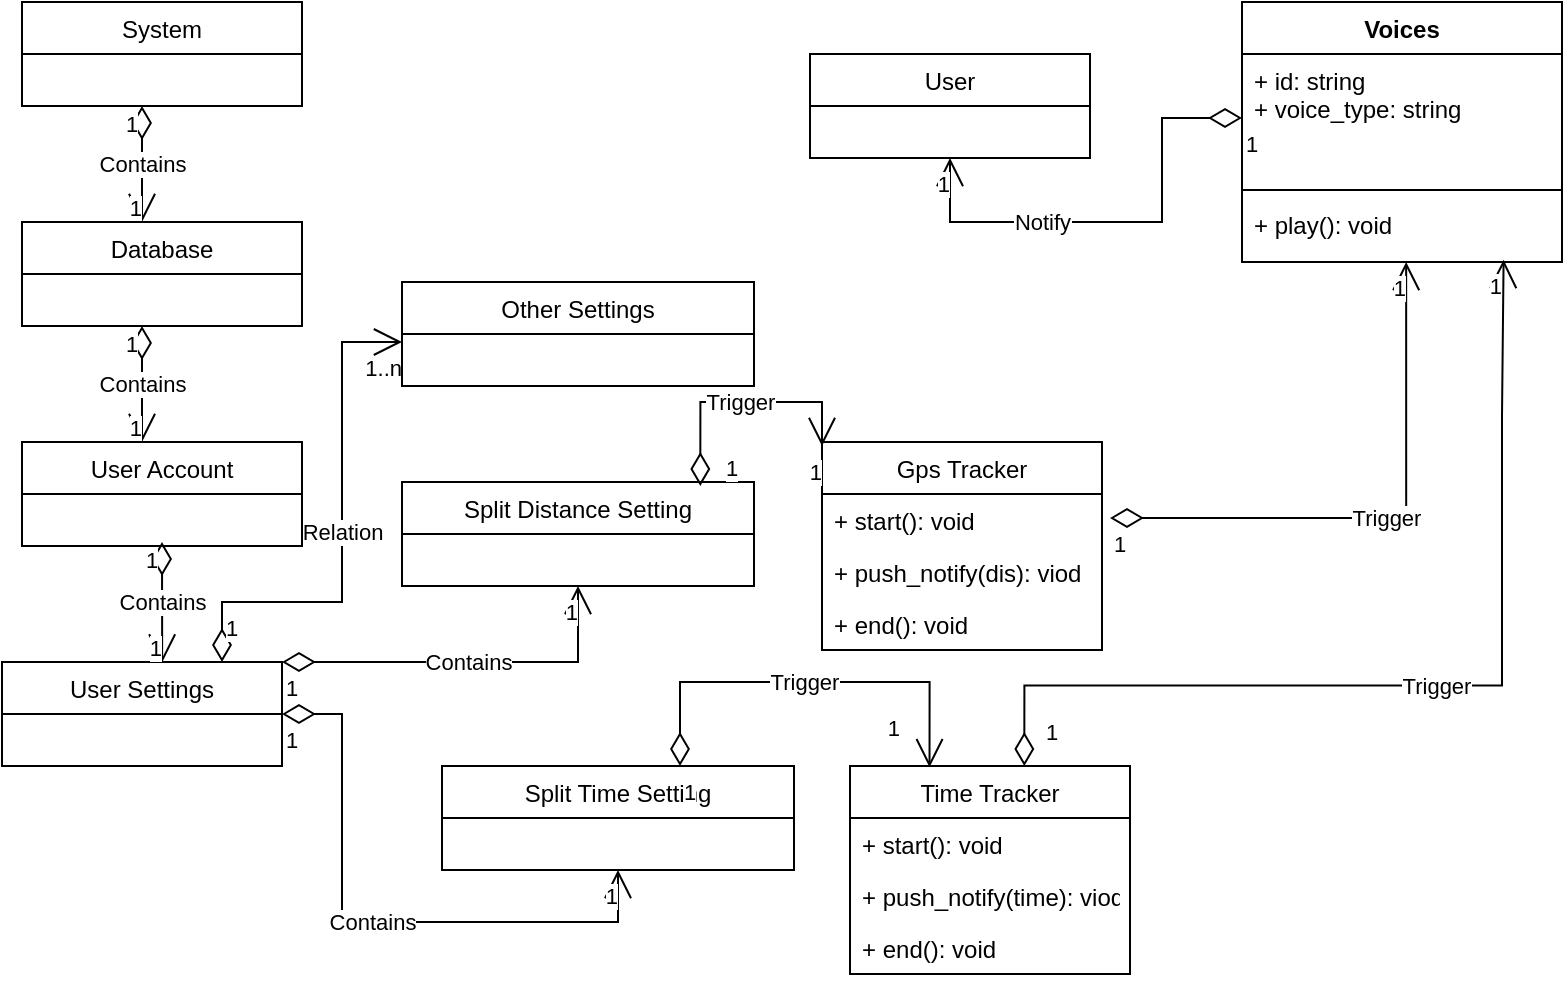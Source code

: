 <mxfile version="19.0.3" type="github">
  <diagram id="prtHgNgQTEPvFCAcTncT" name="Page-1">
    <mxGraphModel dx="1354" dy="756" grid="1" gridSize="10" guides="1" tooltips="1" connect="1" arrows="1" fold="1" page="1" pageScale="1" pageWidth="827" pageHeight="1169" math="0" shadow="0">
      <root>
        <mxCell id="0" />
        <mxCell id="1" parent="0" />
        <mxCell id="yMV8ov8nlBNydRuiG9V--11" value="Contains" style="endArrow=open;html=1;endSize=12;startArrow=diamondThin;startSize=14;startFill=0;edgeStyle=orthogonalEdgeStyle;rounded=0;exitX=0.5;exitY=1;exitDx=0;exitDy=0;" edge="1" parent="1" target="yMV8ov8nlBNydRuiG9V--94">
          <mxGeometry relative="1" as="geometry">
            <mxPoint x="80" y="202" as="sourcePoint" />
            <mxPoint x="80" y="268" as="targetPoint" />
            <Array as="points">
              <mxPoint x="80" y="250" />
              <mxPoint x="80" y="250" />
            </Array>
          </mxGeometry>
        </mxCell>
        <mxCell id="yMV8ov8nlBNydRuiG9V--12" value="1" style="edgeLabel;resizable=0;html=1;align=left;verticalAlign=top;" connectable="0" vertex="1" parent="yMV8ov8nlBNydRuiG9V--11">
          <mxGeometry x="-1" relative="1" as="geometry">
            <mxPoint x="-10" y="-4" as="offset" />
          </mxGeometry>
        </mxCell>
        <mxCell id="yMV8ov8nlBNydRuiG9V--13" value="1" style="edgeLabel;resizable=0;html=1;align=right;verticalAlign=top;" connectable="0" vertex="1" parent="yMV8ov8nlBNydRuiG9V--11">
          <mxGeometry x="1" relative="1" as="geometry">
            <mxPoint y="-20" as="offset" />
          </mxGeometry>
        </mxCell>
        <mxCell id="yMV8ov8nlBNydRuiG9V--47" value="Contains" style="endArrow=open;html=1;endSize=12;startArrow=diamondThin;startSize=14;startFill=0;edgeStyle=orthogonalEdgeStyle;rounded=0;exitX=1;exitY=0.5;exitDx=0;exitDy=0;entryX=0.5;entryY=1;entryDx=0;entryDy=0;" edge="1" parent="1" source="yMV8ov8nlBNydRuiG9V--93" target="yMV8ov8nlBNydRuiG9V--95">
          <mxGeometry relative="1" as="geometry">
            <mxPoint x="50" y="450" as="sourcePoint" />
            <mxPoint x="210" y="450" as="targetPoint" />
            <Array as="points">
              <mxPoint x="180" y="396" />
              <mxPoint x="180" y="500" />
              <mxPoint x="318" y="500" />
            </Array>
          </mxGeometry>
        </mxCell>
        <mxCell id="yMV8ov8nlBNydRuiG9V--48" value="1" style="edgeLabel;resizable=0;html=1;align=left;verticalAlign=top;" connectable="0" vertex="1" parent="yMV8ov8nlBNydRuiG9V--47">
          <mxGeometry x="-1" relative="1" as="geometry" />
        </mxCell>
        <mxCell id="yMV8ov8nlBNydRuiG9V--49" value="1" style="edgeLabel;resizable=0;html=1;align=right;verticalAlign=top;" connectable="0" vertex="1" parent="yMV8ov8nlBNydRuiG9V--47">
          <mxGeometry x="1" relative="1" as="geometry" />
        </mxCell>
        <mxCell id="yMV8ov8nlBNydRuiG9V--53" value="Relation" style="endArrow=open;html=1;endSize=12;startArrow=diamondThin;startSize=14;startFill=0;edgeStyle=orthogonalEdgeStyle;rounded=0;" edge="1" parent="1">
          <mxGeometry relative="1" as="geometry">
            <mxPoint x="120" y="370" as="sourcePoint" />
            <mxPoint x="210" y="210" as="targetPoint" />
            <Array as="points">
              <mxPoint x="120" y="340" />
              <mxPoint x="180" y="340" />
              <mxPoint x="180" y="210" />
            </Array>
          </mxGeometry>
        </mxCell>
        <mxCell id="yMV8ov8nlBNydRuiG9V--54" value="1" style="edgeLabel;resizable=0;html=1;align=left;verticalAlign=top;" connectable="0" vertex="1" parent="yMV8ov8nlBNydRuiG9V--53">
          <mxGeometry x="-1" relative="1" as="geometry">
            <mxPoint y="-30" as="offset" />
          </mxGeometry>
        </mxCell>
        <mxCell id="yMV8ov8nlBNydRuiG9V--55" value="1..n" style="edgeLabel;resizable=0;html=1;align=right;verticalAlign=top;" connectable="0" vertex="1" parent="yMV8ov8nlBNydRuiG9V--53">
          <mxGeometry x="1" relative="1" as="geometry" />
        </mxCell>
        <mxCell id="yMV8ov8nlBNydRuiG9V--64" value="System" style="swimlane;fontStyle=0;childLayout=stackLayout;horizontal=1;startSize=26;fillColor=none;horizontalStack=0;resizeParent=1;resizeParentMax=0;resizeLast=0;collapsible=1;marginBottom=0;" vertex="1" parent="1">
          <mxGeometry x="20" y="40" width="140" height="52" as="geometry" />
        </mxCell>
        <mxCell id="yMV8ov8nlBNydRuiG9V--111" value="Contains" style="endArrow=open;html=1;endSize=12;startArrow=diamondThin;startSize=14;startFill=0;edgeStyle=orthogonalEdgeStyle;rounded=0;exitX=0.5;exitY=1;exitDx=0;exitDy=0;" edge="1" parent="yMV8ov8nlBNydRuiG9V--64" target="yMV8ov8nlBNydRuiG9V--82">
          <mxGeometry relative="1" as="geometry">
            <mxPoint x="60" y="52" as="sourcePoint" />
            <mxPoint x="60" y="118" as="targetPoint" />
            <Array as="points">
              <mxPoint x="60" y="80" />
              <mxPoint x="60" y="80" />
            </Array>
          </mxGeometry>
        </mxCell>
        <mxCell id="yMV8ov8nlBNydRuiG9V--112" value="1" style="edgeLabel;resizable=0;html=1;align=left;verticalAlign=top;" connectable="0" vertex="1" parent="yMV8ov8nlBNydRuiG9V--111">
          <mxGeometry x="-1" relative="1" as="geometry">
            <mxPoint x="-10" y="-4" as="offset" />
          </mxGeometry>
        </mxCell>
        <mxCell id="yMV8ov8nlBNydRuiG9V--113" value="1" style="edgeLabel;resizable=0;html=1;align=right;verticalAlign=top;" connectable="0" vertex="1" parent="yMV8ov8nlBNydRuiG9V--111">
          <mxGeometry x="1" relative="1" as="geometry">
            <mxPoint y="-20" as="offset" />
          </mxGeometry>
        </mxCell>
        <mxCell id="yMV8ov8nlBNydRuiG9V--82" value="Database" style="swimlane;fontStyle=0;childLayout=stackLayout;horizontal=1;startSize=26;fillColor=none;horizontalStack=0;resizeParent=1;resizeParentMax=0;resizeLast=0;collapsible=1;marginBottom=0;" vertex="1" parent="1">
          <mxGeometry x="20" y="150" width="140" height="52" as="geometry" />
        </mxCell>
        <mxCell id="yMV8ov8nlBNydRuiG9V--85" value="User" style="swimlane;fontStyle=0;childLayout=stackLayout;horizontal=1;startSize=26;fillColor=none;horizontalStack=0;resizeParent=1;resizeParentMax=0;resizeLast=0;collapsible=1;marginBottom=0;" vertex="1" parent="1">
          <mxGeometry x="414" y="66" width="140" height="52" as="geometry" />
        </mxCell>
        <mxCell id="yMV8ov8nlBNydRuiG9V--90" value="Split Distance Setting" style="swimlane;fontStyle=0;childLayout=stackLayout;horizontal=1;startSize=26;fillColor=none;horizontalStack=0;resizeParent=1;resizeParentMax=0;resizeLast=0;collapsible=1;marginBottom=0;" vertex="1" parent="1">
          <mxGeometry x="210" y="280" width="176" height="52" as="geometry" />
        </mxCell>
        <mxCell id="yMV8ov8nlBNydRuiG9V--92" value="Other Settings" style="swimlane;fontStyle=0;childLayout=stackLayout;horizontal=1;startSize=26;fillColor=none;horizontalStack=0;resizeParent=1;resizeParentMax=0;resizeLast=0;collapsible=1;marginBottom=0;" vertex="1" parent="1">
          <mxGeometry x="210" y="180" width="176" height="52" as="geometry" />
        </mxCell>
        <mxCell id="yMV8ov8nlBNydRuiG9V--93" value="User Settings" style="swimlane;fontStyle=0;childLayout=stackLayout;horizontal=1;startSize=26;fillColor=none;horizontalStack=0;resizeParent=1;resizeParentMax=0;resizeLast=0;collapsible=1;marginBottom=0;" vertex="1" parent="1">
          <mxGeometry x="10" y="370" width="140" height="52" as="geometry" />
        </mxCell>
        <mxCell id="yMV8ov8nlBNydRuiG9V--94" value="User Account" style="swimlane;fontStyle=0;childLayout=stackLayout;horizontal=1;startSize=26;fillColor=none;horizontalStack=0;resizeParent=1;resizeParentMax=0;resizeLast=0;collapsible=1;marginBottom=0;" vertex="1" parent="1">
          <mxGeometry x="20" y="260" width="140" height="52" as="geometry" />
        </mxCell>
        <mxCell id="yMV8ov8nlBNydRuiG9V--117" value="Contains" style="endArrow=open;html=1;endSize=12;startArrow=diamondThin;startSize=14;startFill=0;edgeStyle=orthogonalEdgeStyle;rounded=0;entryX=0.572;entryY=0.005;entryDx=0;entryDy=0;entryPerimeter=0;" edge="1" parent="yMV8ov8nlBNydRuiG9V--94" target="yMV8ov8nlBNydRuiG9V--93">
          <mxGeometry relative="1" as="geometry">
            <mxPoint x="70" y="50" as="sourcePoint" />
            <mxPoint x="69.94" y="100" as="targetPoint" />
            <Array as="points">
              <mxPoint x="70" y="50" />
              <mxPoint x="70" y="75" />
            </Array>
          </mxGeometry>
        </mxCell>
        <mxCell id="yMV8ov8nlBNydRuiG9V--118" value="1" style="edgeLabel;resizable=0;html=1;align=left;verticalAlign=top;" connectable="0" vertex="1" parent="yMV8ov8nlBNydRuiG9V--117">
          <mxGeometry x="-1" relative="1" as="geometry">
            <mxPoint x="-10" y="-4" as="offset" />
          </mxGeometry>
        </mxCell>
        <mxCell id="yMV8ov8nlBNydRuiG9V--119" value="1" style="edgeLabel;resizable=0;html=1;align=right;verticalAlign=top;" connectable="0" vertex="1" parent="yMV8ov8nlBNydRuiG9V--117">
          <mxGeometry x="1" relative="1" as="geometry">
            <mxPoint y="-20" as="offset" />
          </mxGeometry>
        </mxCell>
        <mxCell id="yMV8ov8nlBNydRuiG9V--95" value="Split Time Setting" style="swimlane;fontStyle=0;childLayout=stackLayout;horizontal=1;startSize=26;fillColor=none;horizontalStack=0;resizeParent=1;resizeParentMax=0;resizeLast=0;collapsible=1;marginBottom=0;" vertex="1" parent="1">
          <mxGeometry x="230" y="422" width="176" height="52" as="geometry" />
        </mxCell>
        <mxCell id="yMV8ov8nlBNydRuiG9V--105" value="Voices" style="swimlane;fontStyle=1;align=center;verticalAlign=top;childLayout=stackLayout;horizontal=1;startSize=26;horizontalStack=0;resizeParent=1;resizeParentMax=0;resizeLast=0;collapsible=1;marginBottom=0;" vertex="1" parent="1">
          <mxGeometry x="630" y="40" width="160" height="130" as="geometry" />
        </mxCell>
        <mxCell id="yMV8ov8nlBNydRuiG9V--106" value="+ id: string&#xa;+ voice_type: string" style="text;strokeColor=none;fillColor=none;align=left;verticalAlign=top;spacingLeft=4;spacingRight=4;overflow=hidden;rotatable=0;points=[[0,0.5],[1,0.5]];portConstraint=eastwest;imageHeight=49;" vertex="1" parent="yMV8ov8nlBNydRuiG9V--105">
          <mxGeometry y="26" width="160" height="64" as="geometry" />
        </mxCell>
        <mxCell id="yMV8ov8nlBNydRuiG9V--107" value="" style="line;strokeWidth=1;fillColor=none;align=left;verticalAlign=middle;spacingTop=-1;spacingLeft=3;spacingRight=3;rotatable=0;labelPosition=right;points=[];portConstraint=eastwest;" vertex="1" parent="yMV8ov8nlBNydRuiG9V--105">
          <mxGeometry y="90" width="160" height="8" as="geometry" />
        </mxCell>
        <mxCell id="yMV8ov8nlBNydRuiG9V--108" value="+ play(): void" style="text;strokeColor=none;fillColor=none;align=left;verticalAlign=top;spacingLeft=4;spacingRight=4;overflow=hidden;rotatable=0;points=[[0,0.5],[1,0.5]];portConstraint=eastwest;" vertex="1" parent="yMV8ov8nlBNydRuiG9V--105">
          <mxGeometry y="98" width="160" height="32" as="geometry" />
        </mxCell>
        <mxCell id="yMV8ov8nlBNydRuiG9V--123" value="Contains" style="endArrow=open;html=1;endSize=12;startArrow=diamondThin;startSize=14;startFill=0;edgeStyle=orthogonalEdgeStyle;rounded=0;exitX=1;exitY=0.5;exitDx=0;exitDy=0;entryX=0.5;entryY=1;entryDx=0;entryDy=0;" edge="1" parent="1" target="yMV8ov8nlBNydRuiG9V--90">
          <mxGeometry relative="1" as="geometry">
            <mxPoint x="150" y="370" as="sourcePoint" />
            <mxPoint x="318" y="448" as="targetPoint" />
            <Array as="points">
              <mxPoint x="298" y="370" />
            </Array>
          </mxGeometry>
        </mxCell>
        <mxCell id="yMV8ov8nlBNydRuiG9V--124" value="1" style="edgeLabel;resizable=0;html=1;align=left;verticalAlign=top;" connectable="0" vertex="1" parent="yMV8ov8nlBNydRuiG9V--123">
          <mxGeometry x="-1" relative="1" as="geometry" />
        </mxCell>
        <mxCell id="yMV8ov8nlBNydRuiG9V--125" value="1" style="edgeLabel;resizable=0;html=1;align=right;verticalAlign=top;" connectable="0" vertex="1" parent="yMV8ov8nlBNydRuiG9V--123">
          <mxGeometry x="1" relative="1" as="geometry" />
        </mxCell>
        <mxCell id="yMV8ov8nlBNydRuiG9V--127" value="Trigger" style="endArrow=open;html=1;endSize=12;startArrow=diamondThin;startSize=14;startFill=0;edgeStyle=orthogonalEdgeStyle;rounded=0;exitX=1;exitY=0.5;exitDx=0;exitDy=0;entryX=0.513;entryY=1;entryDx=0;entryDy=0;entryPerimeter=0;" edge="1" parent="1" target="yMV8ov8nlBNydRuiG9V--108">
          <mxGeometry relative="1" as="geometry">
            <mxPoint x="564" y="298" as="sourcePoint" />
            <mxPoint x="712" y="260" as="targetPoint" />
            <Array as="points">
              <mxPoint x="712" y="298" />
            </Array>
          </mxGeometry>
        </mxCell>
        <mxCell id="yMV8ov8nlBNydRuiG9V--128" value="1" style="edgeLabel;resizable=0;html=1;align=left;verticalAlign=top;" connectable="0" vertex="1" parent="yMV8ov8nlBNydRuiG9V--127">
          <mxGeometry x="-1" relative="1" as="geometry" />
        </mxCell>
        <mxCell id="yMV8ov8nlBNydRuiG9V--129" value="1" style="edgeLabel;resizable=0;html=1;align=right;verticalAlign=top;" connectable="0" vertex="1" parent="yMV8ov8nlBNydRuiG9V--127">
          <mxGeometry x="1" relative="1" as="geometry" />
        </mxCell>
        <mxCell id="yMV8ov8nlBNydRuiG9V--133" value="Trigger" style="endArrow=open;html=1;endSize=12;startArrow=diamondThin;startSize=14;startFill=0;edgeStyle=orthogonalEdgeStyle;rounded=0;exitX=0.5;exitY=0;exitDx=0;exitDy=0;entryX=0.134;entryY=0.012;entryDx=0;entryDy=0;entryPerimeter=0;" edge="1" parent="1">
          <mxGeometry x="-0.007" relative="1" as="geometry">
            <mxPoint x="349" y="422" as="sourcePoint" />
            <mxPoint x="473.76" y="422.624" as="targetPoint" />
            <Array as="points">
              <mxPoint x="349" y="380" />
              <mxPoint x="474" y="380" />
            </Array>
            <mxPoint as="offset" />
          </mxGeometry>
        </mxCell>
        <mxCell id="yMV8ov8nlBNydRuiG9V--134" value="1" style="edgeLabel;resizable=0;html=1;align=left;verticalAlign=top;" connectable="0" vertex="1" parent="yMV8ov8nlBNydRuiG9V--133">
          <mxGeometry x="-1" relative="1" as="geometry" />
        </mxCell>
        <mxCell id="yMV8ov8nlBNydRuiG9V--135" value="1" style="edgeLabel;resizable=0;html=1;align=right;verticalAlign=top;" connectable="0" vertex="1" parent="yMV8ov8nlBNydRuiG9V--133">
          <mxGeometry x="1" relative="1" as="geometry">
            <mxPoint x="-14" y="-33" as="offset" />
          </mxGeometry>
        </mxCell>
        <mxCell id="yMV8ov8nlBNydRuiG9V--139" value="Notify" style="endArrow=open;html=1;endSize=12;startArrow=diamondThin;startSize=14;startFill=0;edgeStyle=orthogonalEdgeStyle;rounded=0;exitX=0;exitY=0.5;exitDx=0;exitDy=0;entryX=0.5;entryY=1;entryDx=0;entryDy=0;" edge="1" parent="1" source="yMV8ov8nlBNydRuiG9V--106" target="yMV8ov8nlBNydRuiG9V--85">
          <mxGeometry x="0.322" relative="1" as="geometry">
            <mxPoint x="474" y="211.96" as="sourcePoint" />
            <mxPoint x="560" y="100" as="targetPoint" />
            <Array as="points">
              <mxPoint x="590" y="98" />
              <mxPoint x="590" y="150" />
              <mxPoint x="484" y="150" />
            </Array>
            <mxPoint as="offset" />
          </mxGeometry>
        </mxCell>
        <mxCell id="yMV8ov8nlBNydRuiG9V--140" value="1" style="edgeLabel;resizable=0;html=1;align=left;verticalAlign=top;" connectable="0" vertex="1" parent="yMV8ov8nlBNydRuiG9V--139">
          <mxGeometry x="-1" relative="1" as="geometry" />
        </mxCell>
        <mxCell id="yMV8ov8nlBNydRuiG9V--141" value="1" style="edgeLabel;resizable=0;html=1;align=right;verticalAlign=top;" connectable="0" vertex="1" parent="yMV8ov8nlBNydRuiG9V--139">
          <mxGeometry x="1" relative="1" as="geometry" />
        </mxCell>
        <mxCell id="yMV8ov8nlBNydRuiG9V--142" value="Gps Tracker" style="swimlane;fontStyle=0;childLayout=stackLayout;horizontal=1;startSize=26;fillColor=none;horizontalStack=0;resizeParent=1;resizeParentMax=0;resizeLast=0;collapsible=1;marginBottom=0;" vertex="1" parent="1">
          <mxGeometry x="420" y="260" width="140" height="104" as="geometry" />
        </mxCell>
        <mxCell id="yMV8ov8nlBNydRuiG9V--143" value="+ start(): void" style="text;strokeColor=none;fillColor=none;align=left;verticalAlign=top;spacingLeft=4;spacingRight=4;overflow=hidden;rotatable=0;points=[[0,0.5],[1,0.5]];portConstraint=eastwest;" vertex="1" parent="yMV8ov8nlBNydRuiG9V--142">
          <mxGeometry y="26" width="140" height="26" as="geometry" />
        </mxCell>
        <mxCell id="yMV8ov8nlBNydRuiG9V--144" value="+ push_notify(dis): viod" style="text;strokeColor=none;fillColor=none;align=left;verticalAlign=top;spacingLeft=4;spacingRight=4;overflow=hidden;rotatable=0;points=[[0,0.5],[1,0.5]];portConstraint=eastwest;" vertex="1" parent="yMV8ov8nlBNydRuiG9V--142">
          <mxGeometry y="52" width="140" height="26" as="geometry" />
        </mxCell>
        <mxCell id="yMV8ov8nlBNydRuiG9V--145" value="+ end(): void" style="text;strokeColor=none;fillColor=none;align=left;verticalAlign=top;spacingLeft=4;spacingRight=4;overflow=hidden;rotatable=0;points=[[0,0.5],[1,0.5]];portConstraint=eastwest;" vertex="1" parent="yMV8ov8nlBNydRuiG9V--142">
          <mxGeometry y="78" width="140" height="26" as="geometry" />
        </mxCell>
        <mxCell id="yMV8ov8nlBNydRuiG9V--149" value="Trigger" style="endArrow=open;html=1;endSize=12;startArrow=diamondThin;startSize=14;startFill=0;edgeStyle=orthogonalEdgeStyle;rounded=0;exitX=0.5;exitY=0;exitDx=0;exitDy=0;" edge="1" parent="1">
          <mxGeometry x="-0.007" relative="1" as="geometry">
            <mxPoint x="359.16" y="281.96" as="sourcePoint" />
            <mxPoint x="420" y="262" as="targetPoint" />
            <Array as="points">
              <mxPoint x="359" y="240" />
              <mxPoint x="420" y="240" />
              <mxPoint x="420" y="262" />
            </Array>
            <mxPoint as="offset" />
          </mxGeometry>
        </mxCell>
        <mxCell id="yMV8ov8nlBNydRuiG9V--150" value="1" style="edgeLabel;resizable=0;html=1;align=left;verticalAlign=top;" connectable="0" vertex="1" parent="yMV8ov8nlBNydRuiG9V--149">
          <mxGeometry x="-1" relative="1" as="geometry">
            <mxPoint x="11" y="-22" as="offset" />
          </mxGeometry>
        </mxCell>
        <mxCell id="yMV8ov8nlBNydRuiG9V--151" value="1" style="edgeLabel;resizable=0;html=1;align=right;verticalAlign=top;" connectable="0" vertex="1" parent="yMV8ov8nlBNydRuiG9V--149">
          <mxGeometry x="1" relative="1" as="geometry" />
        </mxCell>
        <mxCell id="yMV8ov8nlBNydRuiG9V--152" value="Time Tracker" style="swimlane;fontStyle=0;childLayout=stackLayout;horizontal=1;startSize=26;fillColor=none;horizontalStack=0;resizeParent=1;resizeParentMax=0;resizeLast=0;collapsible=1;marginBottom=0;" vertex="1" parent="1">
          <mxGeometry x="434" y="422" width="140" height="104" as="geometry" />
        </mxCell>
        <mxCell id="yMV8ov8nlBNydRuiG9V--153" value="+ start(): void" style="text;strokeColor=none;fillColor=none;align=left;verticalAlign=top;spacingLeft=4;spacingRight=4;overflow=hidden;rotatable=0;points=[[0,0.5],[1,0.5]];portConstraint=eastwest;" vertex="1" parent="yMV8ov8nlBNydRuiG9V--152">
          <mxGeometry y="26" width="140" height="26" as="geometry" />
        </mxCell>
        <mxCell id="yMV8ov8nlBNydRuiG9V--154" value="+ push_notify(time): viod" style="text;strokeColor=none;fillColor=none;align=left;verticalAlign=top;spacingLeft=4;spacingRight=4;overflow=hidden;rotatable=0;points=[[0,0.5],[1,0.5]];portConstraint=eastwest;" vertex="1" parent="yMV8ov8nlBNydRuiG9V--152">
          <mxGeometry y="52" width="140" height="26" as="geometry" />
        </mxCell>
        <mxCell id="yMV8ov8nlBNydRuiG9V--155" value="+ end(): void" style="text;strokeColor=none;fillColor=none;align=left;verticalAlign=top;spacingLeft=4;spacingRight=4;overflow=hidden;rotatable=0;points=[[0,0.5],[1,0.5]];portConstraint=eastwest;" vertex="1" parent="yMV8ov8nlBNydRuiG9V--152">
          <mxGeometry y="78" width="140" height="26" as="geometry" />
        </mxCell>
        <mxCell id="yMV8ov8nlBNydRuiG9V--130" value="Trigger" style="endArrow=open;html=1;endSize=12;startArrow=diamondThin;startSize=14;startFill=0;edgeStyle=orthogonalEdgeStyle;rounded=0;exitX=0.694;exitY=-0.035;exitDx=0;exitDy=0;entryX=0.88;entryY=1.069;entryDx=0;entryDy=0;entryPerimeter=0;exitPerimeter=0;" edge="1" parent="yMV8ov8nlBNydRuiG9V--152">
          <mxGeometry relative="1" as="geometry">
            <mxPoint x="87.16" y="-5.684e-14" as="sourcePoint" />
            <mxPoint x="326.8" y="-253.082" as="targetPoint" />
            <Array as="points">
              <mxPoint x="87" y="-40.18" />
              <mxPoint x="326" y="-40.18" />
              <mxPoint x="326" y="-175.18" />
              <mxPoint x="327" y="-175.18" />
            </Array>
          </mxGeometry>
        </mxCell>
        <mxCell id="yMV8ov8nlBNydRuiG9V--131" value="1" style="edgeLabel;resizable=0;html=1;align=left;verticalAlign=top;" connectable="0" vertex="1" parent="yMV8ov8nlBNydRuiG9V--130">
          <mxGeometry x="-1" relative="1" as="geometry">
            <mxPoint x="9" y="-30" as="offset" />
          </mxGeometry>
        </mxCell>
        <mxCell id="yMV8ov8nlBNydRuiG9V--132" value="1" style="edgeLabel;resizable=0;html=1;align=right;verticalAlign=top;" connectable="0" vertex="1" parent="yMV8ov8nlBNydRuiG9V--130">
          <mxGeometry x="1" relative="1" as="geometry" />
        </mxCell>
      </root>
    </mxGraphModel>
  </diagram>
</mxfile>

